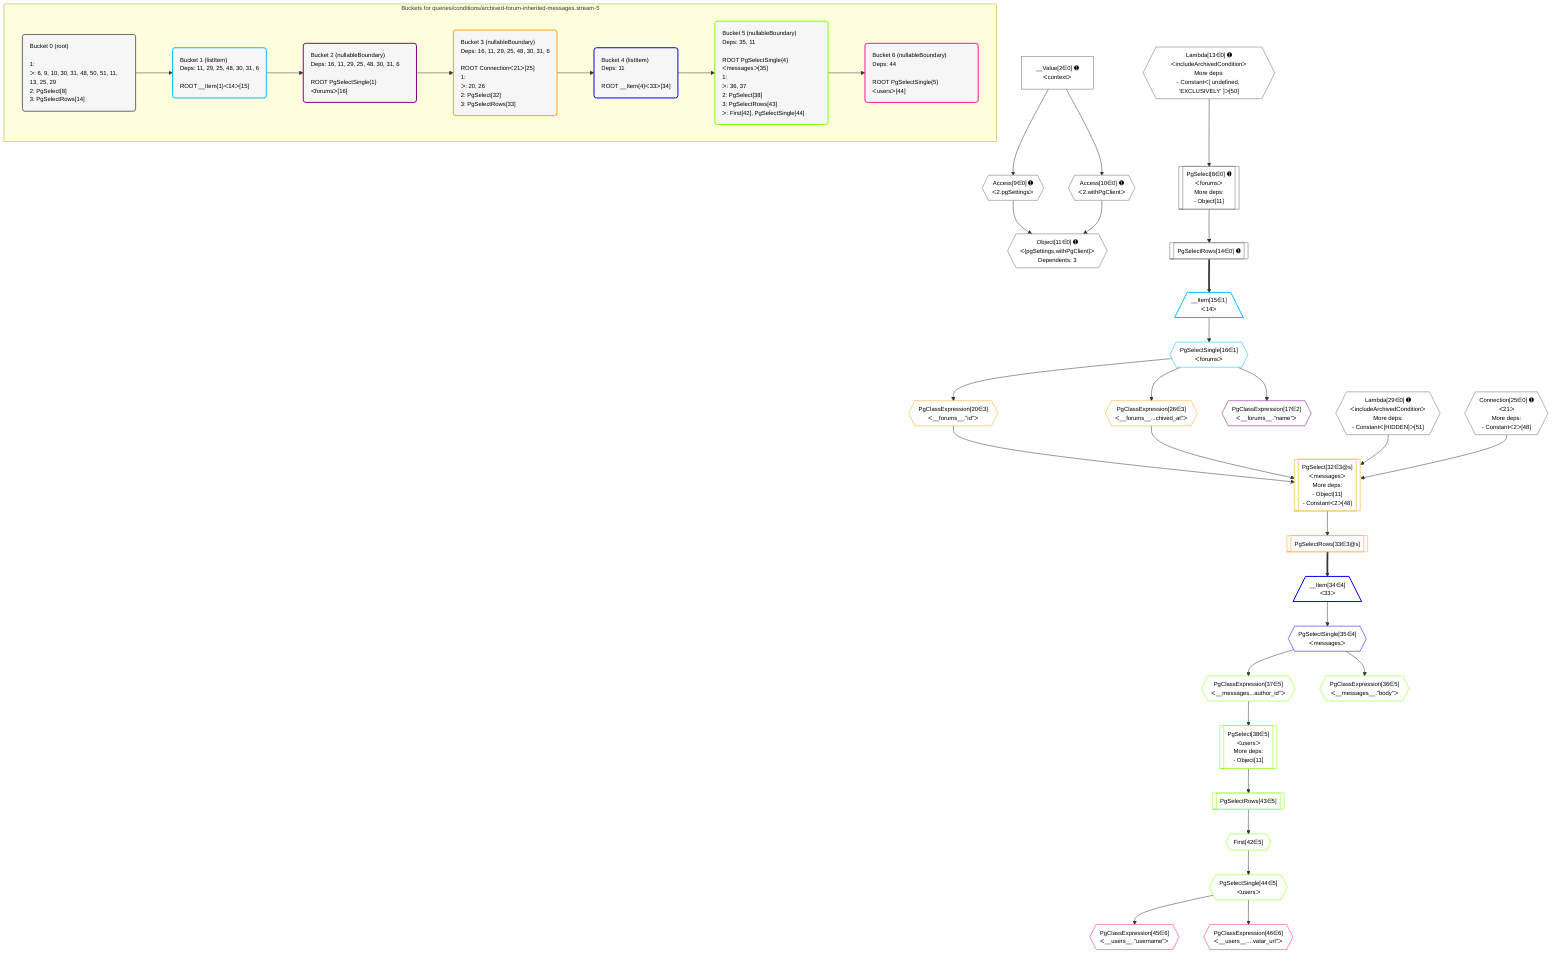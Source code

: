 %%{init: {'themeVariables': { 'fontSize': '12px'}}}%%
graph TD
    classDef path fill:#eee,stroke:#000,color:#000
    classDef plan fill:#fff,stroke-width:1px,color:#000
    classDef itemplan fill:#fff,stroke-width:2px,color:#000
    classDef unbatchedplan fill:#dff,stroke-width:1px,color:#000
    classDef sideeffectplan fill:#fcc,stroke-width:2px,color:#000
    classDef bucket fill:#f6f6f6,color:#000,stroke-width:2px,text-align:left

    subgraph "Buckets for queries/conditions/archived-forum-inherited-messages.stream-5"
    Bucket0("Bucket 0 (root)<br /><br />1: <br />ᐳ: 6, 9, 10, 30, 31, 48, 50, 51, 11, 13, 25, 29<br />2: PgSelect[8]<br />3: PgSelectRows[14]"):::bucket
    Bucket1("Bucket 1 (listItem)<br />Deps: 11, 29, 25, 48, 30, 31, 6<br /><br />ROOT __Item{1}ᐸ14ᐳ[15]"):::bucket
    Bucket2("Bucket 2 (nullableBoundary)<br />Deps: 16, 11, 29, 25, 48, 30, 31, 6<br /><br />ROOT PgSelectSingle{1}ᐸforumsᐳ[16]"):::bucket
    Bucket3("Bucket 3 (nullableBoundary)<br />Deps: 16, 11, 29, 25, 48, 30, 31, 6<br /><br />ROOT Connectionᐸ21ᐳ[25]<br />1: <br />ᐳ: 20, 26<br />2: PgSelect[32]<br />3: PgSelectRows[33]"):::bucket
    Bucket4("Bucket 4 (listItem)<br />Deps: 11<br /><br />ROOT __Item{4}ᐸ33ᐳ[34]"):::bucket
    Bucket5("Bucket 5 (nullableBoundary)<br />Deps: 35, 11<br /><br />ROOT PgSelectSingle{4}ᐸmessagesᐳ[35]<br />1: <br />ᐳ: 36, 37<br />2: PgSelect[38]<br />3: PgSelectRows[43]<br />ᐳ: First[42], PgSelectSingle[44]"):::bucket
    Bucket6("Bucket 6 (nullableBoundary)<br />Deps: 44<br /><br />ROOT PgSelectSingle{5}ᐸusersᐳ[44]"):::bucket
    end
    Bucket0 --> Bucket1
    Bucket1 --> Bucket2
    Bucket2 --> Bucket3
    Bucket3 --> Bucket4
    Bucket4 --> Bucket5
    Bucket5 --> Bucket6

    %% plan dependencies
    PgSelect8[["PgSelect[8∈0] ➊<br />ᐸforumsᐳ<br />More deps:<br />- Object[11]"]]:::plan
    Lambda13{{"Lambda[13∈0] ➊<br />ᐸincludeArchivedConditionᐳ<br />More deps:<br />- Constantᐸ[ undefined, 'EXCLUSIVELY' ]ᐳ[50]"}}:::plan
    Lambda13 --> PgSelect8
    Object11{{"Object[11∈0] ➊<br />ᐸ{pgSettings,withPgClient}ᐳ<br />Dependents: 3"}}:::plan
    Access9{{"Access[9∈0] ➊<br />ᐸ2.pgSettingsᐳ"}}:::plan
    Access10{{"Access[10∈0] ➊<br />ᐸ2.withPgClientᐳ"}}:::plan
    Access9 & Access10 --> Object11
    __Value2["__Value[2∈0] ➊<br />ᐸcontextᐳ"]:::plan
    __Value2 --> Access9
    __Value2 --> Access10
    PgSelectRows14[["PgSelectRows[14∈0] ➊"]]:::plan
    PgSelect8 --> PgSelectRows14
    Connection25{{"Connection[25∈0] ➊<br />ᐸ21ᐳ<br />More deps:<br />- Constantᐸ2ᐳ[48]"}}:::plan
    Lambda29{{"Lambda[29∈0] ➊<br />ᐸincludeArchivedConditionᐳ<br />More deps:<br />- Constantᐸ[HIDDEN]ᐳ[51]"}}:::plan
    __Item15[/"__Item[15∈1]<br />ᐸ14ᐳ"\]:::itemplan
    PgSelectRows14 ==> __Item15
    PgSelectSingle16{{"PgSelectSingle[16∈1]<br />ᐸforumsᐳ"}}:::plan
    __Item15 --> PgSelectSingle16
    PgClassExpression17{{"PgClassExpression[17∈2]<br />ᐸ__forums__.”name”ᐳ"}}:::plan
    PgSelectSingle16 --> PgClassExpression17
    PgSelect32[["PgSelect[32∈3@s]<br />ᐸmessagesᐳ<br />More deps:<br />- Object[11]<br />- Constantᐸ2ᐳ[48]"]]:::plan
    PgClassExpression20{{"PgClassExpression[20∈3]<br />ᐸ__forums__.”id”ᐳ"}}:::plan
    PgClassExpression26{{"PgClassExpression[26∈3]<br />ᐸ__forums__...chived_at”ᐳ"}}:::plan
    PgClassExpression20 & PgClassExpression26 & Lambda29 & Connection25 --> PgSelect32
    PgSelectSingle16 --> PgClassExpression20
    PgSelectSingle16 --> PgClassExpression26
    PgSelectRows33[["PgSelectRows[33∈3@s]"]]:::plan
    PgSelect32 --> PgSelectRows33
    __Item34[/"__Item[34∈4]<br />ᐸ33ᐳ"\]:::itemplan
    PgSelectRows33 ==> __Item34
    PgSelectSingle35{{"PgSelectSingle[35∈4]<br />ᐸmessagesᐳ"}}:::plan
    __Item34 --> PgSelectSingle35
    PgSelect38[["PgSelect[38∈5]<br />ᐸusersᐳ<br />More deps:<br />- Object[11]"]]:::plan
    PgClassExpression37{{"PgClassExpression[37∈5]<br />ᐸ__messages...author_id”ᐳ"}}:::plan
    PgClassExpression37 --> PgSelect38
    PgClassExpression36{{"PgClassExpression[36∈5]<br />ᐸ__messages__.”body”ᐳ"}}:::plan
    PgSelectSingle35 --> PgClassExpression36
    PgSelectSingle35 --> PgClassExpression37
    First42{{"First[42∈5]"}}:::plan
    PgSelectRows43[["PgSelectRows[43∈5]"]]:::plan
    PgSelectRows43 --> First42
    PgSelect38 --> PgSelectRows43
    PgSelectSingle44{{"PgSelectSingle[44∈5]<br />ᐸusersᐳ"}}:::plan
    First42 --> PgSelectSingle44
    PgClassExpression45{{"PgClassExpression[45∈6]<br />ᐸ__users__.”username”ᐳ"}}:::plan
    PgSelectSingle44 --> PgClassExpression45
    PgClassExpression46{{"PgClassExpression[46∈6]<br />ᐸ__users__....vatar_url”ᐳ"}}:::plan
    PgSelectSingle44 --> PgClassExpression46

    %% define steps
    classDef bucket0 stroke:#696969
    class Bucket0,__Value2,PgSelect8,Access9,Access10,Object11,Lambda13,PgSelectRows14,Connection25,Lambda29 bucket0
    classDef bucket1 stroke:#00bfff
    class Bucket1,__Item15,PgSelectSingle16 bucket1
    classDef bucket2 stroke:#7f007f
    class Bucket2,PgClassExpression17 bucket2
    classDef bucket3 stroke:#ffa500
    class Bucket3,PgClassExpression20,PgClassExpression26,PgSelect32,PgSelectRows33 bucket3
    classDef bucket4 stroke:#0000ff
    class Bucket4,__Item34,PgSelectSingle35 bucket4
    classDef bucket5 stroke:#7fff00
    class Bucket5,PgClassExpression36,PgClassExpression37,PgSelect38,First42,PgSelectRows43,PgSelectSingle44 bucket5
    classDef bucket6 stroke:#ff1493
    class Bucket6,PgClassExpression45,PgClassExpression46 bucket6